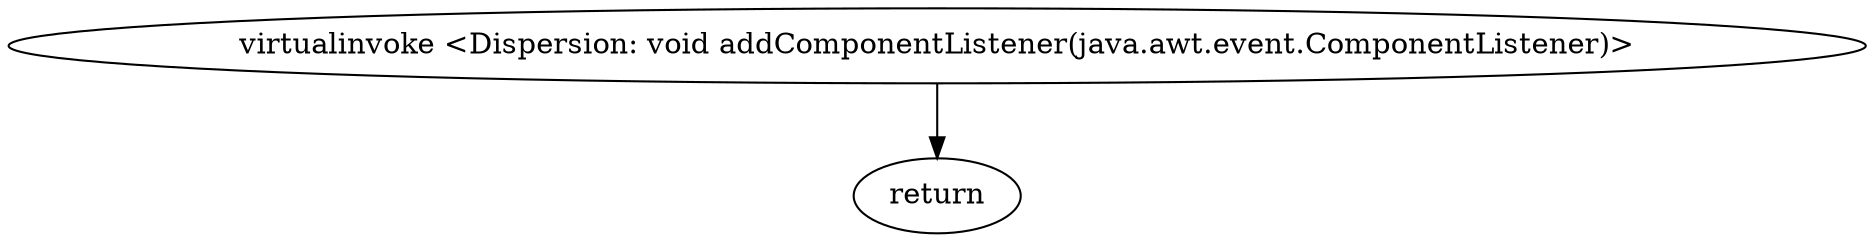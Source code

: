 digraph "" {
"virtualinvoke <Dispersion: void addComponentListener(java.awt.event.ComponentListener)>";
 "virtualinvoke <Dispersion: void addComponentListener(java.awt.event.ComponentListener)>"->"return";
}
